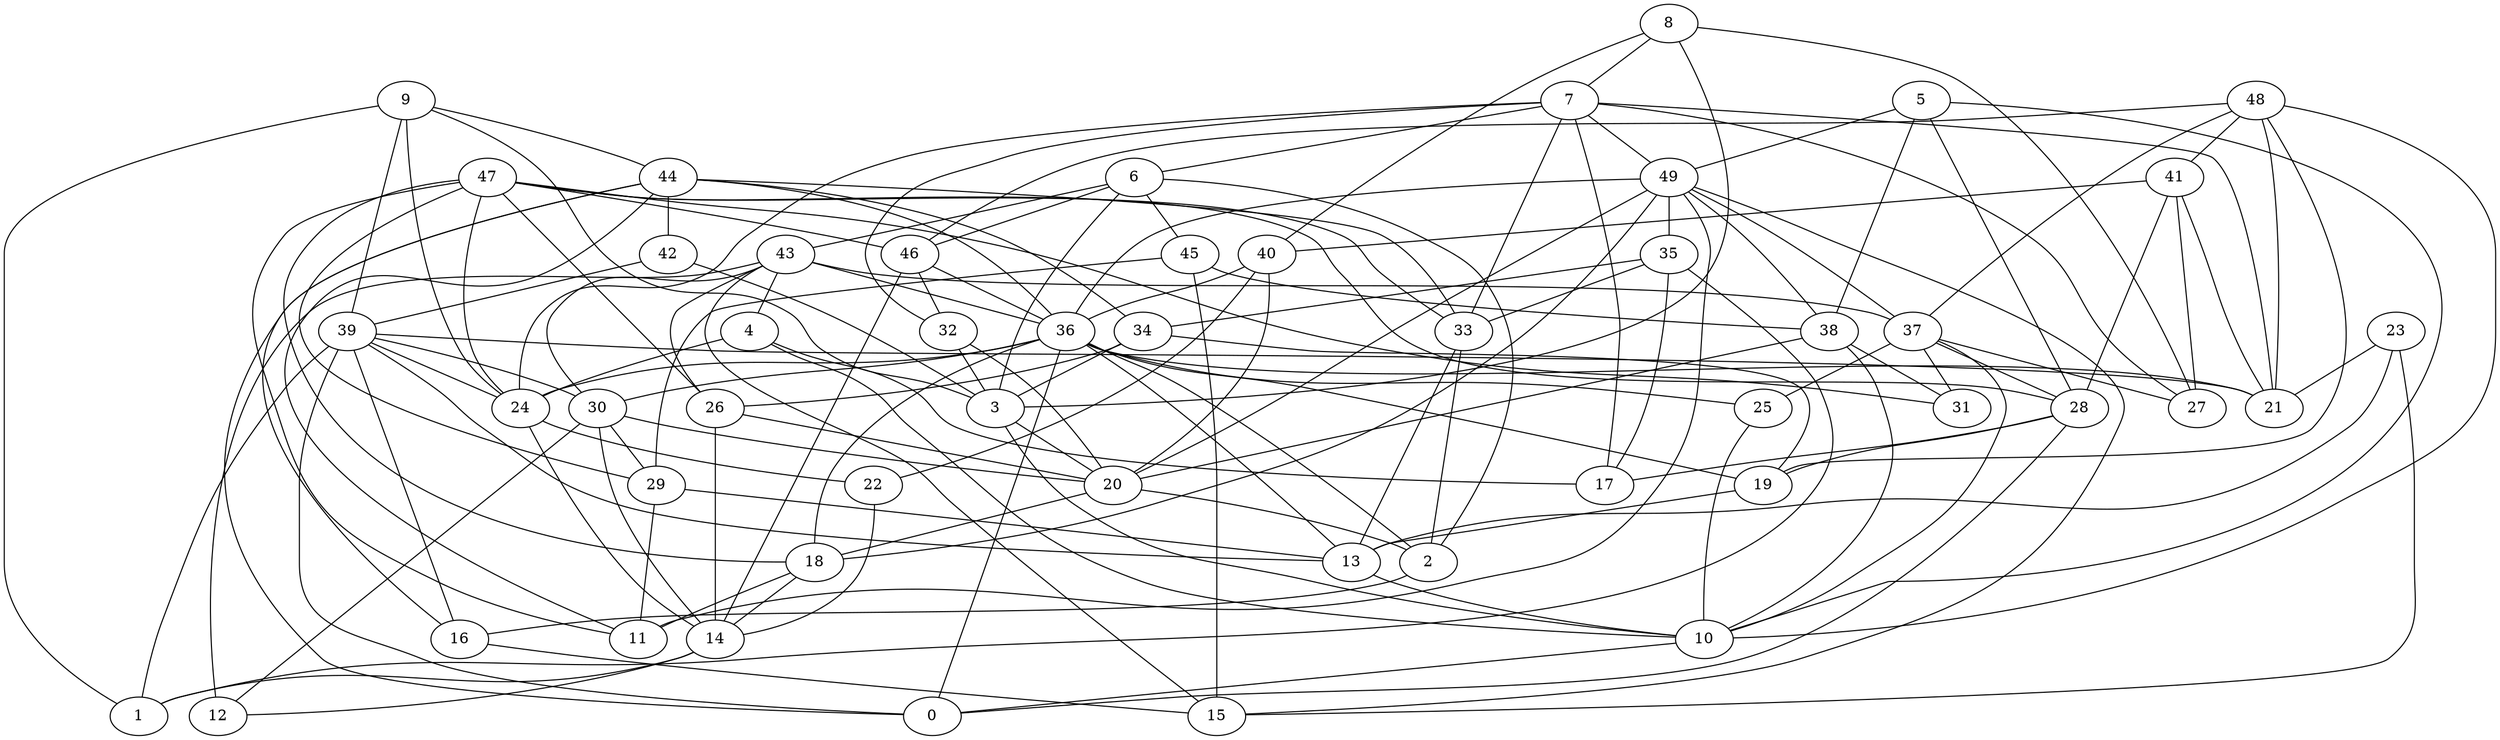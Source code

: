 digraph GG_graph {

subgraph G_graph {
edge [color = black]
"13" -> "10" [dir = none]
"29" -> "11" [dir = none]
"29" -> "13" [dir = none]
"9" -> "24" [dir = none]
"9" -> "1" [dir = none]
"9" -> "3" [dir = none]
"9" -> "44" [dir = none]
"9" -> "39" [dir = none]
"18" -> "14" [dir = none]
"18" -> "11" [dir = none]
"22" -> "14" [dir = none]
"8" -> "3" [dir = none]
"8" -> "40" [dir = none]
"8" -> "27" [dir = none]
"8" -> "7" [dir = none]
"42" -> "3" [dir = none]
"42" -> "39" [dir = none]
"49" -> "15" [dir = none]
"49" -> "36" [dir = none]
"49" -> "37" [dir = none]
"49" -> "11" [dir = none]
"49" -> "20" [dir = none]
"49" -> "35" [dir = none]
"49" -> "18" [dir = none]
"49" -> "38" [dir = none]
"5" -> "38" [dir = none]
"5" -> "10" [dir = none]
"5" -> "28" [dir = none]
"5" -> "49" [dir = none]
"35" -> "17" [dir = none]
"35" -> "33" [dir = none]
"35" -> "1" [dir = none]
"35" -> "34" [dir = none]
"37" -> "10" [dir = none]
"37" -> "25" [dir = none]
"37" -> "31" [dir = none]
"37" -> "27" [dir = none]
"37" -> "28" [dir = none]
"33" -> "2" [dir = none]
"33" -> "13" [dir = none]
"38" -> "20" [dir = none]
"38" -> "10" [dir = none]
"38" -> "31" [dir = none]
"24" -> "22" [dir = none]
"24" -> "14" [dir = none]
"16" -> "15" [dir = none]
"47" -> "26" [dir = none]
"47" -> "29" [dir = none]
"47" -> "31" [dir = none]
"47" -> "28" [dir = none]
"47" -> "33" [dir = none]
"47" -> "46" [dir = none]
"47" -> "11" [dir = none]
"47" -> "24" [dir = none]
"47" -> "18" [dir = none]
"43" -> "26" [dir = none]
"43" -> "15" [dir = none]
"43" -> "36" [dir = none]
"43" -> "30" [dir = none]
"43" -> "4" [dir = none]
"43" -> "12" [dir = none]
"43" -> "37" [dir = none]
"36" -> "0" [dir = none]
"36" -> "19" [dir = none]
"36" -> "24" [dir = none]
"36" -> "21" [dir = none]
"36" -> "2" [dir = none]
"36" -> "18" [dir = none]
"36" -> "13" [dir = none]
"36" -> "30" [dir = none]
"36" -> "25" [dir = none]
"4" -> "10" [dir = none]
"4" -> "24" [dir = none]
"4" -> "17" [dir = none]
"20" -> "18" [dir = none]
"20" -> "2" [dir = none]
"10" -> "0" [dir = none]
"7" -> "17" [dir = none]
"7" -> "27" [dir = none]
"7" -> "24" [dir = none]
"7" -> "21" [dir = none]
"7" -> "49" [dir = none]
"7" -> "33" [dir = none]
"7" -> "6" [dir = none]
"7" -> "32" [dir = none]
"46" -> "14" [dir = none]
"46" -> "36" [dir = none]
"46" -> "32" [dir = none]
"48" -> "21" [dir = none]
"48" -> "37" [dir = none]
"48" -> "10" [dir = none]
"48" -> "19" [dir = none]
"48" -> "46" [dir = none]
"48" -> "41" [dir = none]
"19" -> "13" [dir = none]
"28" -> "19" [dir = none]
"28" -> "17" [dir = none]
"28" -> "0" [dir = none]
"41" -> "40" [dir = none]
"41" -> "21" [dir = none]
"41" -> "28" [dir = none]
"41" -> "27" [dir = none]
"40" -> "22" [dir = none]
"40" -> "36" [dir = none]
"40" -> "20" [dir = none]
"39" -> "13" [dir = none]
"39" -> "1" [dir = none]
"39" -> "30" [dir = none]
"39" -> "21" [dir = none]
"39" -> "24" [dir = none]
"39" -> "16" [dir = none]
"39" -> "0" [dir = none]
"44" -> "42" [dir = none]
"44" -> "11" [dir = none]
"44" -> "36" [dir = none]
"44" -> "34" [dir = none]
"44" -> "0" [dir = none]
"44" -> "16" [dir = none]
"44" -> "33" [dir = none]
"23" -> "13" [dir = none]
"23" -> "21" [dir = none]
"23" -> "15" [dir = none]
"34" -> "3" [dir = none]
"34" -> "19" [dir = none]
"34" -> "26" [dir = none]
"14" -> "12" [dir = none]
"14" -> "1" [dir = none]
"32" -> "20" [dir = none]
"32" -> "3" [dir = none]
"26" -> "14" [dir = none]
"26" -> "20" [dir = none]
"30" -> "12" [dir = none]
"30" -> "29" [dir = none]
"30" -> "20" [dir = none]
"30" -> "14" [dir = none]
"45" -> "15" [dir = none]
"45" -> "29" [dir = none]
"45" -> "38" [dir = none]
"6" -> "46" [dir = none]
"6" -> "43" [dir = none]
"6" -> "45" [dir = none]
"6" -> "2" [dir = none]
"6" -> "3" [dir = none]
"3" -> "10" [dir = none]
"3" -> "20" [dir = none]
"25" -> "10" [dir = none]
"2" -> "16" [dir = none]
}

}
